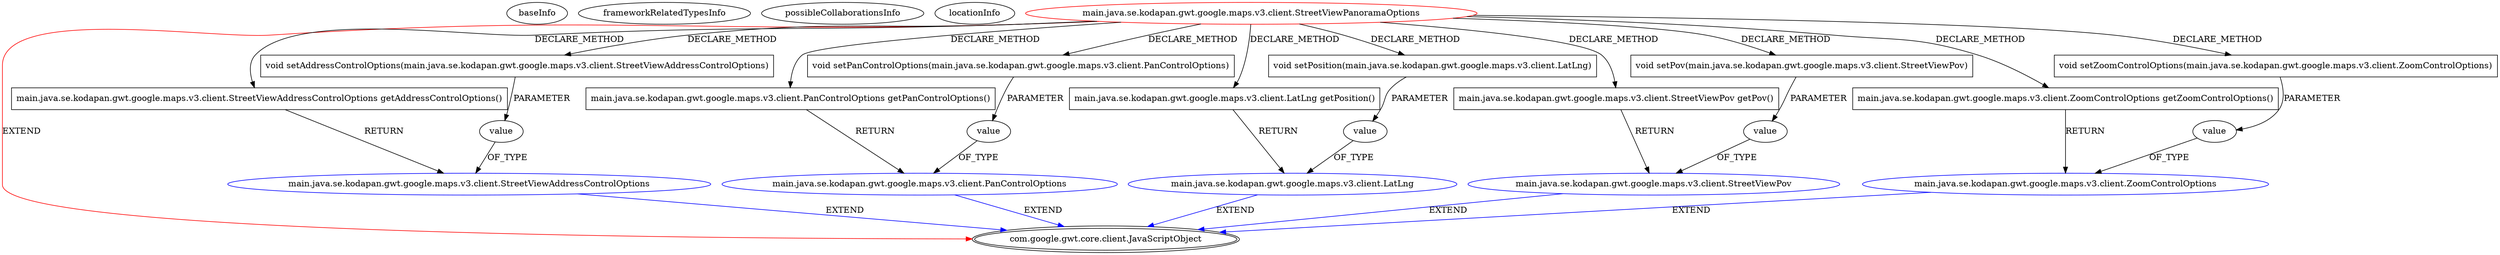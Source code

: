 digraph {
baseInfo[graphId=3368,category="extension_graph",isAnonymous=false,possibleRelation=true]
frameworkRelatedTypesInfo[0="com.google.gwt.core.client.JavaScriptObject"]
possibleCollaborationsInfo[0="3368~CLIENT_METHOD_DECLARATION-PARAMETER_DECLARATION-CLIENT_METHOD_DECLARATION-RETURN_TYPE-~com.google.gwt.core.client.JavaScriptObject ~com.google.gwt.core.client.JavaScriptObject ~false~false"]
locationInfo[projectName="karlwettin-kodapan-gwt-google-map-v3",filePath="/karlwettin-kodapan-gwt-google-map-v3/kodapan-gwt-google-map-v3-master/src/main/java/se/kodapan/gwt/google/maps/v3/client/StreetViewPanoramaOptions.java",contextSignature="StreetViewPanoramaOptions",graphId="3368"]
0[label="main.java.se.kodapan.gwt.google.maps.v3.client.StreetViewPanoramaOptions",vertexType="ROOT_CLIENT_CLASS_DECLARATION",isFrameworkType=false,color=red]
1[label="com.google.gwt.core.client.JavaScriptObject",vertexType="FRAMEWORK_CLASS_TYPE",isFrameworkType=true,peripheries=2]
5[label="main.java.se.kodapan.gwt.google.maps.v3.client.StreetViewAddressControlOptions getAddressControlOptions()",vertexType="CLIENT_METHOD_DECLARATION",isFrameworkType=false,shape=box]
6[label="main.java.se.kodapan.gwt.google.maps.v3.client.StreetViewAddressControlOptions",vertexType="REFERENCE_CLIENT_CLASS_DECLARATION",isFrameworkType=false,color=blue]
8[label="void setAddressControlOptions(main.java.se.kodapan.gwt.google.maps.v3.client.StreetViewAddressControlOptions)",vertexType="CLIENT_METHOD_DECLARATION",isFrameworkType=false,shape=box]
9[label="value",vertexType="PARAMETER_DECLARATION",isFrameworkType=false]
19[label="main.java.se.kodapan.gwt.google.maps.v3.client.PanControlOptions getPanControlOptions()",vertexType="CLIENT_METHOD_DECLARATION",isFrameworkType=false,shape=box]
20[label="main.java.se.kodapan.gwt.google.maps.v3.client.PanControlOptions",vertexType="REFERENCE_CLIENT_CLASS_DECLARATION",isFrameworkType=false,color=blue]
22[label="void setPanControlOptions(main.java.se.kodapan.gwt.google.maps.v3.client.PanControlOptions)",vertexType="CLIENT_METHOD_DECLARATION",isFrameworkType=false,shape=box]
23[label="value",vertexType="PARAMETER_DECLARATION",isFrameworkType=false]
27[label="main.java.se.kodapan.gwt.google.maps.v3.client.LatLng getPosition()",vertexType="CLIENT_METHOD_DECLARATION",isFrameworkType=false,shape=box]
28[label="main.java.se.kodapan.gwt.google.maps.v3.client.LatLng",vertexType="REFERENCE_CLIENT_CLASS_DECLARATION",isFrameworkType=false,color=blue]
30[label="void setPosition(main.java.se.kodapan.gwt.google.maps.v3.client.LatLng)",vertexType="CLIENT_METHOD_DECLARATION",isFrameworkType=false,shape=box]
31[label="value",vertexType="PARAMETER_DECLARATION",isFrameworkType=false]
33[label="main.java.se.kodapan.gwt.google.maps.v3.client.StreetViewPov getPov()",vertexType="CLIENT_METHOD_DECLARATION",isFrameworkType=false,shape=box]
34[label="main.java.se.kodapan.gwt.google.maps.v3.client.StreetViewPov",vertexType="REFERENCE_CLIENT_CLASS_DECLARATION",isFrameworkType=false,color=blue]
36[label="void setPov(main.java.se.kodapan.gwt.google.maps.v3.client.StreetViewPov)",vertexType="CLIENT_METHOD_DECLARATION",isFrameworkType=false,shape=box]
37[label="value",vertexType="PARAMETER_DECLARATION",isFrameworkType=false]
45[label="main.java.se.kodapan.gwt.google.maps.v3.client.ZoomControlOptions getZoomControlOptions()",vertexType="CLIENT_METHOD_DECLARATION",isFrameworkType=false,shape=box]
46[label="main.java.se.kodapan.gwt.google.maps.v3.client.ZoomControlOptions",vertexType="REFERENCE_CLIENT_CLASS_DECLARATION",isFrameworkType=false,color=blue]
48[label="void setZoomControlOptions(main.java.se.kodapan.gwt.google.maps.v3.client.ZoomControlOptions)",vertexType="CLIENT_METHOD_DECLARATION",isFrameworkType=false,shape=box]
49[label="value",vertexType="PARAMETER_DECLARATION",isFrameworkType=false]
0->1[label="EXTEND",color=red]
0->5[label="DECLARE_METHOD"]
6->1[label="EXTEND",color=blue]
5->6[label="RETURN"]
0->8[label="DECLARE_METHOD"]
9->6[label="OF_TYPE"]
8->9[label="PARAMETER"]
0->19[label="DECLARE_METHOD"]
20->1[label="EXTEND",color=blue]
19->20[label="RETURN"]
0->22[label="DECLARE_METHOD"]
23->20[label="OF_TYPE"]
22->23[label="PARAMETER"]
0->27[label="DECLARE_METHOD"]
28->1[label="EXTEND",color=blue]
27->28[label="RETURN"]
0->30[label="DECLARE_METHOD"]
31->28[label="OF_TYPE"]
30->31[label="PARAMETER"]
0->33[label="DECLARE_METHOD"]
34->1[label="EXTEND",color=blue]
33->34[label="RETURN"]
0->36[label="DECLARE_METHOD"]
37->34[label="OF_TYPE"]
36->37[label="PARAMETER"]
0->45[label="DECLARE_METHOD"]
46->1[label="EXTEND",color=blue]
45->46[label="RETURN"]
0->48[label="DECLARE_METHOD"]
49->46[label="OF_TYPE"]
48->49[label="PARAMETER"]
}
